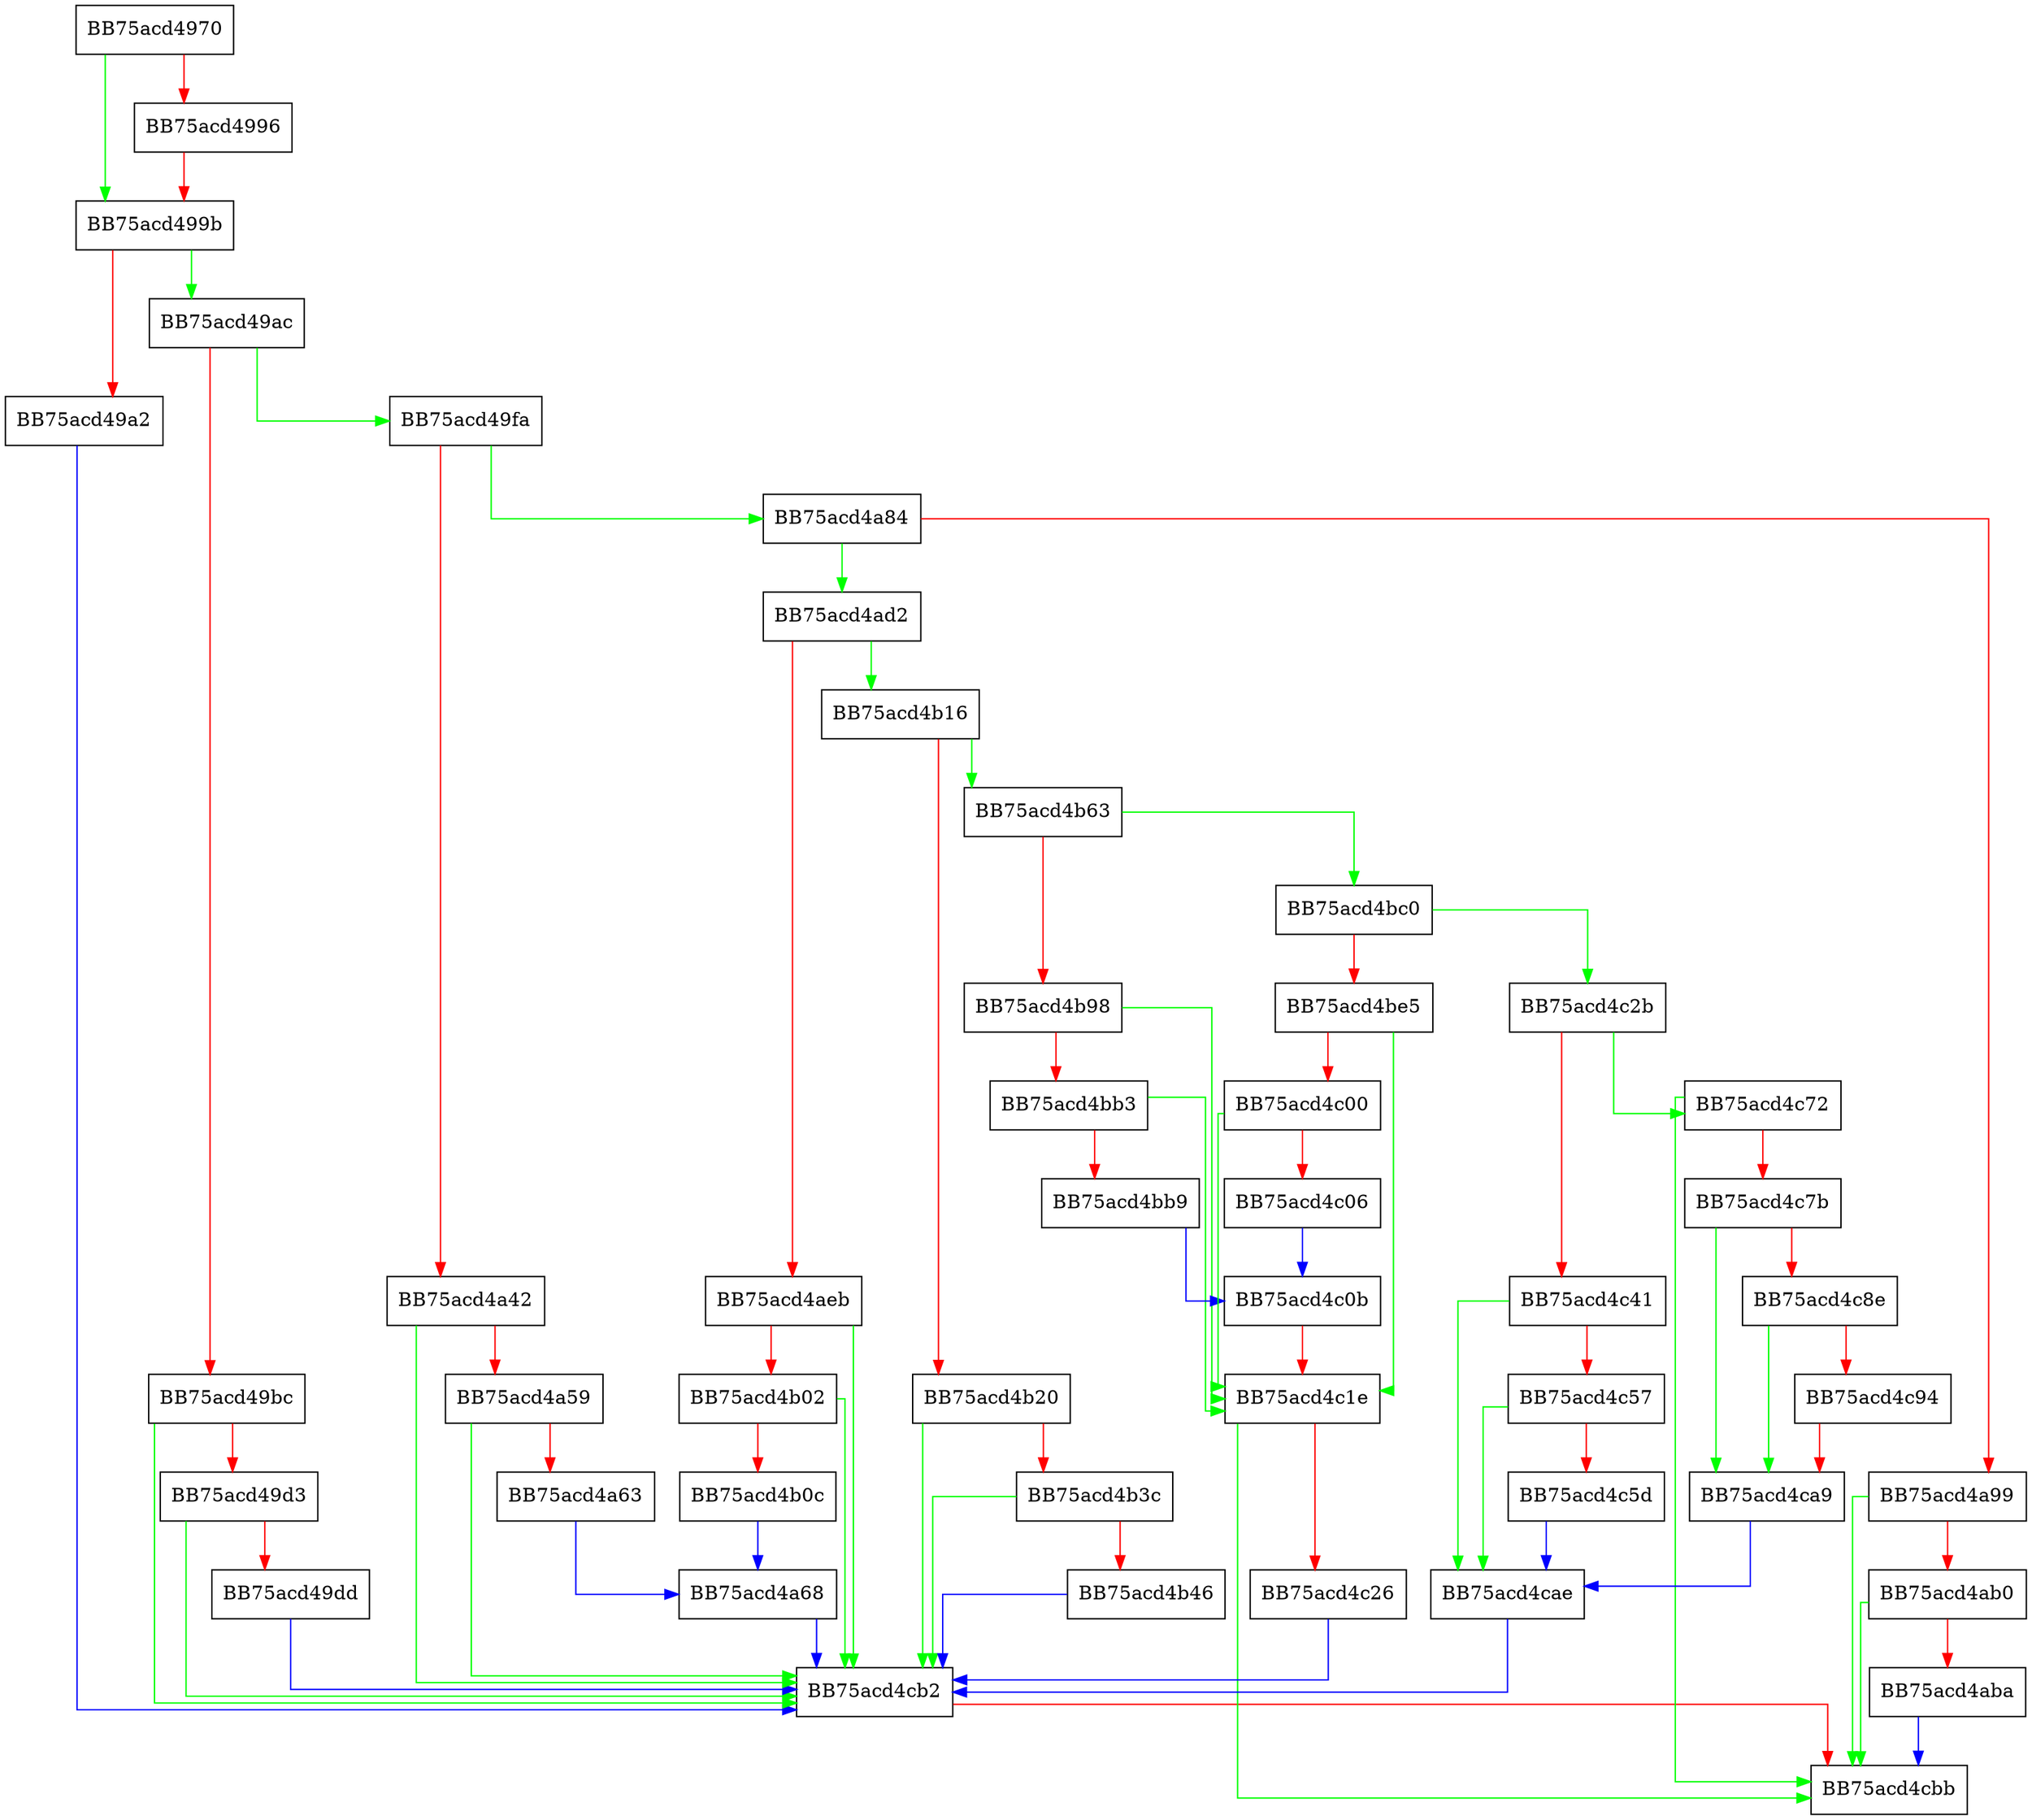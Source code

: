 digraph Open {
  node [shape="box"];
  graph [splines=ortho];
  BB75acd4970 -> BB75acd499b [color="green"];
  BB75acd4970 -> BB75acd4996 [color="red"];
  BB75acd4996 -> BB75acd499b [color="red"];
  BB75acd499b -> BB75acd49ac [color="green"];
  BB75acd499b -> BB75acd49a2 [color="red"];
  BB75acd49a2 -> BB75acd4cb2 [color="blue"];
  BB75acd49ac -> BB75acd49fa [color="green"];
  BB75acd49ac -> BB75acd49bc [color="red"];
  BB75acd49bc -> BB75acd4cb2 [color="green"];
  BB75acd49bc -> BB75acd49d3 [color="red"];
  BB75acd49d3 -> BB75acd4cb2 [color="green"];
  BB75acd49d3 -> BB75acd49dd [color="red"];
  BB75acd49dd -> BB75acd4cb2 [color="blue"];
  BB75acd49fa -> BB75acd4a84 [color="green"];
  BB75acd49fa -> BB75acd4a42 [color="red"];
  BB75acd4a42 -> BB75acd4cb2 [color="green"];
  BB75acd4a42 -> BB75acd4a59 [color="red"];
  BB75acd4a59 -> BB75acd4cb2 [color="green"];
  BB75acd4a59 -> BB75acd4a63 [color="red"];
  BB75acd4a63 -> BB75acd4a68 [color="blue"];
  BB75acd4a68 -> BB75acd4cb2 [color="blue"];
  BB75acd4a84 -> BB75acd4ad2 [color="green"];
  BB75acd4a84 -> BB75acd4a99 [color="red"];
  BB75acd4a99 -> BB75acd4cbb [color="green"];
  BB75acd4a99 -> BB75acd4ab0 [color="red"];
  BB75acd4ab0 -> BB75acd4cbb [color="green"];
  BB75acd4ab0 -> BB75acd4aba [color="red"];
  BB75acd4aba -> BB75acd4cbb [color="blue"];
  BB75acd4ad2 -> BB75acd4b16 [color="green"];
  BB75acd4ad2 -> BB75acd4aeb [color="red"];
  BB75acd4aeb -> BB75acd4cb2 [color="green"];
  BB75acd4aeb -> BB75acd4b02 [color="red"];
  BB75acd4b02 -> BB75acd4cb2 [color="green"];
  BB75acd4b02 -> BB75acd4b0c [color="red"];
  BB75acd4b0c -> BB75acd4a68 [color="blue"];
  BB75acd4b16 -> BB75acd4b63 [color="green"];
  BB75acd4b16 -> BB75acd4b20 [color="red"];
  BB75acd4b20 -> BB75acd4cb2 [color="green"];
  BB75acd4b20 -> BB75acd4b3c [color="red"];
  BB75acd4b3c -> BB75acd4cb2 [color="green"];
  BB75acd4b3c -> BB75acd4b46 [color="red"];
  BB75acd4b46 -> BB75acd4cb2 [color="blue"];
  BB75acd4b63 -> BB75acd4bc0 [color="green"];
  BB75acd4b63 -> BB75acd4b98 [color="red"];
  BB75acd4b98 -> BB75acd4c1e [color="green"];
  BB75acd4b98 -> BB75acd4bb3 [color="red"];
  BB75acd4bb3 -> BB75acd4c1e [color="green"];
  BB75acd4bb3 -> BB75acd4bb9 [color="red"];
  BB75acd4bb9 -> BB75acd4c0b [color="blue"];
  BB75acd4bc0 -> BB75acd4c2b [color="green"];
  BB75acd4bc0 -> BB75acd4be5 [color="red"];
  BB75acd4be5 -> BB75acd4c1e [color="green"];
  BB75acd4be5 -> BB75acd4c00 [color="red"];
  BB75acd4c00 -> BB75acd4c1e [color="green"];
  BB75acd4c00 -> BB75acd4c06 [color="red"];
  BB75acd4c06 -> BB75acd4c0b [color="blue"];
  BB75acd4c0b -> BB75acd4c1e [color="red"];
  BB75acd4c1e -> BB75acd4cbb [color="green"];
  BB75acd4c1e -> BB75acd4c26 [color="red"];
  BB75acd4c26 -> BB75acd4cb2 [color="blue"];
  BB75acd4c2b -> BB75acd4c72 [color="green"];
  BB75acd4c2b -> BB75acd4c41 [color="red"];
  BB75acd4c41 -> BB75acd4cae [color="green"];
  BB75acd4c41 -> BB75acd4c57 [color="red"];
  BB75acd4c57 -> BB75acd4cae [color="green"];
  BB75acd4c57 -> BB75acd4c5d [color="red"];
  BB75acd4c5d -> BB75acd4cae [color="blue"];
  BB75acd4c72 -> BB75acd4cbb [color="green"];
  BB75acd4c72 -> BB75acd4c7b [color="red"];
  BB75acd4c7b -> BB75acd4ca9 [color="green"];
  BB75acd4c7b -> BB75acd4c8e [color="red"];
  BB75acd4c8e -> BB75acd4ca9 [color="green"];
  BB75acd4c8e -> BB75acd4c94 [color="red"];
  BB75acd4c94 -> BB75acd4ca9 [color="red"];
  BB75acd4ca9 -> BB75acd4cae [color="blue"];
  BB75acd4cae -> BB75acd4cb2 [color="blue"];
  BB75acd4cb2 -> BB75acd4cbb [color="red"];
}